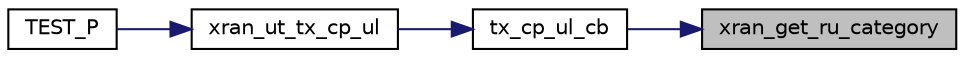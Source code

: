 digraph "xran_get_ru_category"
{
 // LATEX_PDF_SIZE
  edge [fontname="Helvetica",fontsize="10",labelfontname="Helvetica",labelfontsize="10"];
  node [fontname="Helvetica",fontsize="10",shape=record];
  rankdir="RL";
  Node1 [label="xran_get_ru_category",height=0.2,width=0.4,color="black", fillcolor="grey75", style="filled", fontcolor="black",tooltip="Get configuration of O-RU (Cat A or Cat B)"];
  Node1 -> Node2 [dir="back",color="midnightblue",fontsize="10",style="solid",fontname="Helvetica"];
  Node2 [label="tx_cp_ul_cb",height=0.2,width=0.4,color="black", fillcolor="white", style="filled",URL="$chain__tests_8cc.html#ab26e37a9d8915b33e29d632af88ff3a3",tooltip=" "];
  Node2 -> Node3 [dir="back",color="midnightblue",fontsize="10",style="solid",fontname="Helvetica"];
  Node3 [label="xran_ut_tx_cp_ul",height=0.2,width=0.4,color="black", fillcolor="white", style="filled",URL="$chain__tests_8cc.html#a61f8088ed26f5ccc6a323c3b0feb66c2",tooltip=" "];
  Node3 -> Node4 [dir="back",color="midnightblue",fontsize="10",style="solid",fontname="Helvetica"];
  Node4 [label="TEST_P",height=0.2,width=0.4,color="black", fillcolor="white", style="filled",URL="$chain__tests_8cc.html#a54a43b6c3ece3e568457002dbe5b5c1a",tooltip=" "];
}
